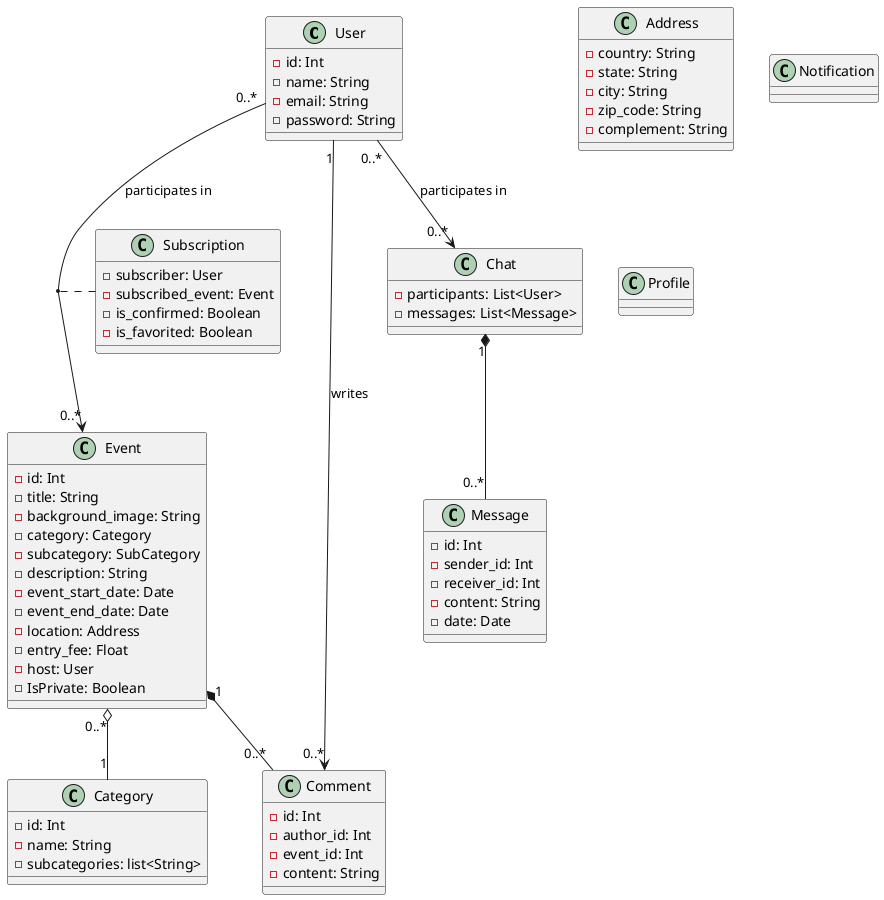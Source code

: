 @startuml

class User {
    - id: Int
    - name: String
    - email: String
    - password: String
}

class Event {
    - id: Int
    - title: String
    - background_image: String
    - category: Category
    - subcategory: SubCategory
    - description: String
    - event_start_date: Date
    - event_end_date: Date
    - location: Address
    - entry_fee: Float
    - host: User
    - IsPrivate: Boolean
}

class Category {
    -id: Int
    -name: String
    -subcategories: list<String>
}


class Subscription {
    -subscriber: User
    -subscribed_event: Event
    -is_confirmed: Boolean
    -is_favorited: Boolean
}

class Message {
    -id: Int
    -sender_id: Int
    -receiver_id: Int
    -content: String   
    -date: Date
}

class Comment {
    -id: Int
    -author_id: Int
    -event_id: Int
    -content: String
}

class Address {
    - country: String
    - state: String
    - city: String
    - zip_code: String
    - complement: String
}

class Notification {

}

class Profile {

}

class Chat {
    -participants: List<User>
    -messages: List<Message>
}



User "0..*" --> "0..*" Event : "participates in"
(User, Event) .. Subscription
User "0..*" --> "0..*" Chat : "participates in"
Chat "1" *-- "0..*" Message
User "1" --> "0..*" Comment: writes
Event "0..*" o-- "1" Category
Event "1"  *-- "0..*" Comment 

@enduml